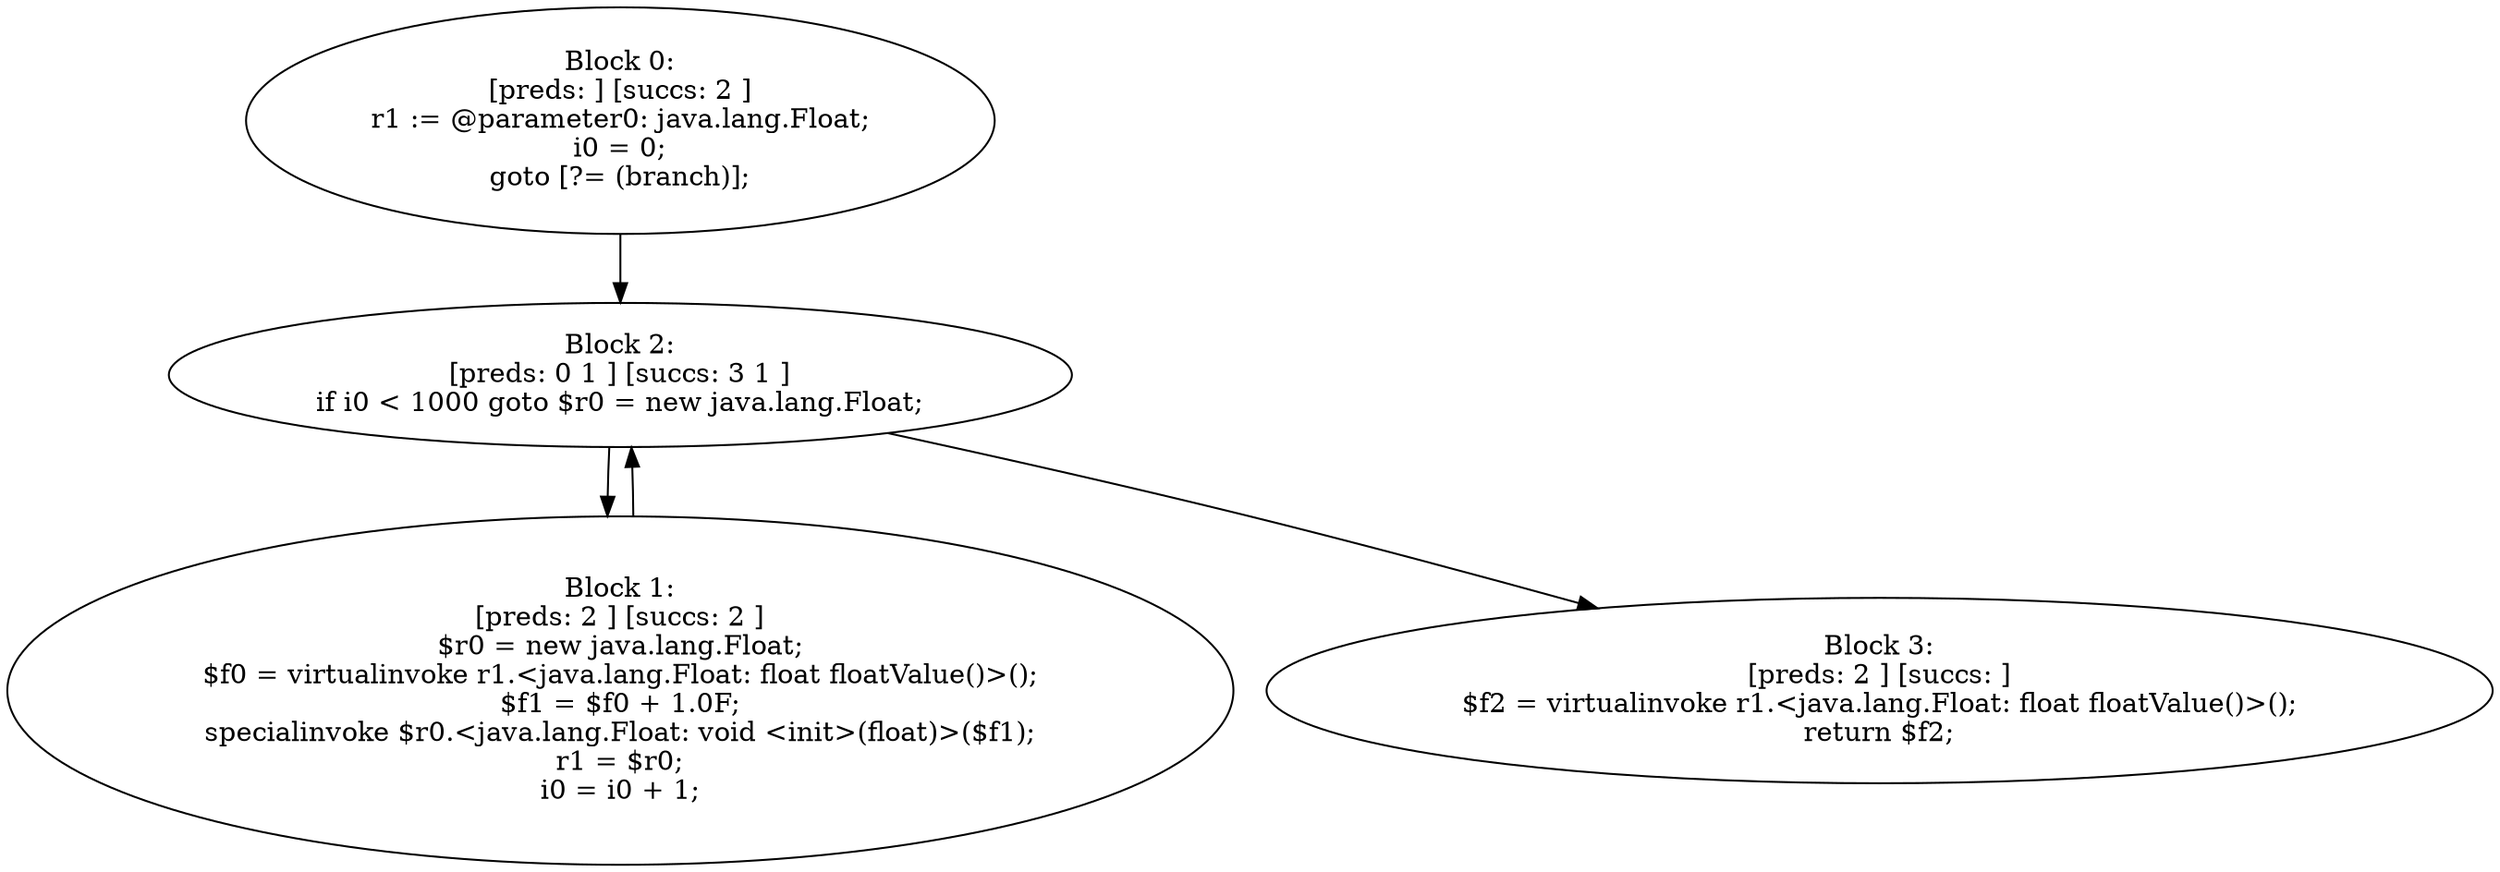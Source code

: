 digraph "unitGraph" {
    "Block 0:
[preds: ] [succs: 2 ]
r1 := @parameter0: java.lang.Float;
i0 = 0;
goto [?= (branch)];
"
    "Block 1:
[preds: 2 ] [succs: 2 ]
$r0 = new java.lang.Float;
$f0 = virtualinvoke r1.<java.lang.Float: float floatValue()>();
$f1 = $f0 + 1.0F;
specialinvoke $r0.<java.lang.Float: void <init>(float)>($f1);
r1 = $r0;
i0 = i0 + 1;
"
    "Block 2:
[preds: 0 1 ] [succs: 3 1 ]
if i0 < 1000 goto $r0 = new java.lang.Float;
"
    "Block 3:
[preds: 2 ] [succs: ]
$f2 = virtualinvoke r1.<java.lang.Float: float floatValue()>();
return $f2;
"
    "Block 0:
[preds: ] [succs: 2 ]
r1 := @parameter0: java.lang.Float;
i0 = 0;
goto [?= (branch)];
"->"Block 2:
[preds: 0 1 ] [succs: 3 1 ]
if i0 < 1000 goto $r0 = new java.lang.Float;
";
    "Block 1:
[preds: 2 ] [succs: 2 ]
$r0 = new java.lang.Float;
$f0 = virtualinvoke r1.<java.lang.Float: float floatValue()>();
$f1 = $f0 + 1.0F;
specialinvoke $r0.<java.lang.Float: void <init>(float)>($f1);
r1 = $r0;
i0 = i0 + 1;
"->"Block 2:
[preds: 0 1 ] [succs: 3 1 ]
if i0 < 1000 goto $r0 = new java.lang.Float;
";
    "Block 2:
[preds: 0 1 ] [succs: 3 1 ]
if i0 < 1000 goto $r0 = new java.lang.Float;
"->"Block 3:
[preds: 2 ] [succs: ]
$f2 = virtualinvoke r1.<java.lang.Float: float floatValue()>();
return $f2;
";
    "Block 2:
[preds: 0 1 ] [succs: 3 1 ]
if i0 < 1000 goto $r0 = new java.lang.Float;
"->"Block 1:
[preds: 2 ] [succs: 2 ]
$r0 = new java.lang.Float;
$f0 = virtualinvoke r1.<java.lang.Float: float floatValue()>();
$f1 = $f0 + 1.0F;
specialinvoke $r0.<java.lang.Float: void <init>(float)>($f1);
r1 = $r0;
i0 = i0 + 1;
";
}
